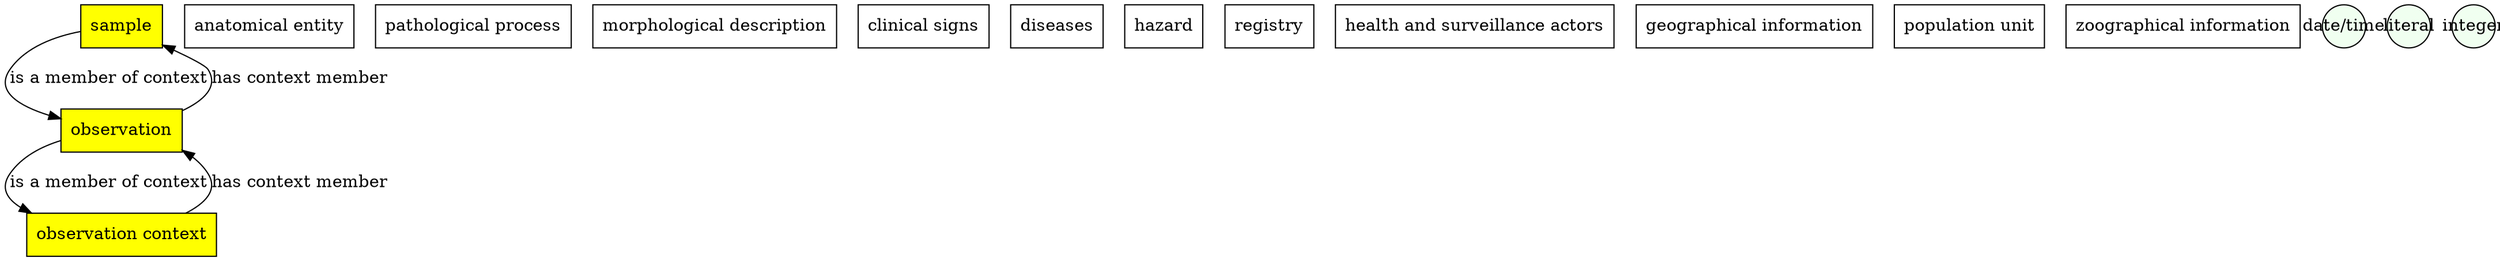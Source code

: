 #require(DiagrammeR)

digraph {
  
  #graph [splines=ortho]

#SKELETON classes
node [shape = box, style=filled, fillcolor=yellow]
  "sample" 
  "observation" 
  "observation context"
 # {rank=same;"sample" "observation" "observation context"}
  
#other classes
node [shape = box, style=filled, fillcolor=white]
"anatomical entity"
"pathological process"
"morphological description"
"clinical signs"
"diseases"
"hazard"
"registry"
"health and surveillance actors"
"geographical information"
"population unit"
"zoographical information"


#data inputs
node [shape = circle, style=filled, fixedsize = true, fillcolor = honeydew]
  "date/time"
  "literal"
  "integer"
  

#general OBJECT properties
  "sample" -> "observation" [label= "is a member of context" splines=ortho]
  "observation" -> "observation context" [label= "is a member of context"]
  "observation context" -> "observation" [label= "has context member"]
  "observation" -> "sample" [label= "has context member"]
  


#transitive properties


#DATA properties

  
  
}
  

#rank?
#ortho for main and splines for others?
#group subclasses?



